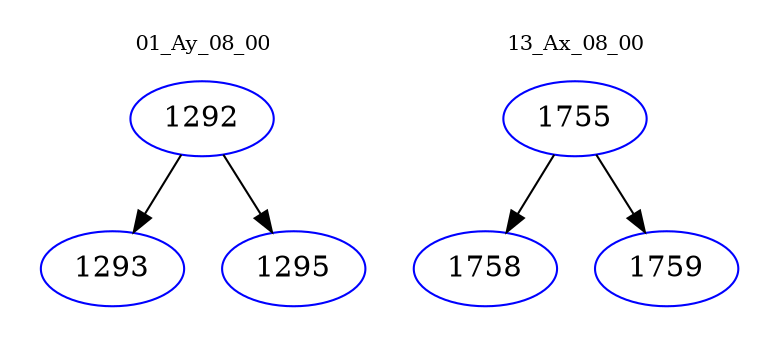digraph{
subgraph cluster_0 {
color = white
label = "01_Ay_08_00";
fontsize=10;
T0_1292 [label="1292", color="blue"]
T0_1292 -> T0_1293 [color="black"]
T0_1293 [label="1293", color="blue"]
T0_1292 -> T0_1295 [color="black"]
T0_1295 [label="1295", color="blue"]
}
subgraph cluster_1 {
color = white
label = "13_Ax_08_00";
fontsize=10;
T1_1755 [label="1755", color="blue"]
T1_1755 -> T1_1758 [color="black"]
T1_1758 [label="1758", color="blue"]
T1_1755 -> T1_1759 [color="black"]
T1_1759 [label="1759", color="blue"]
}
}
